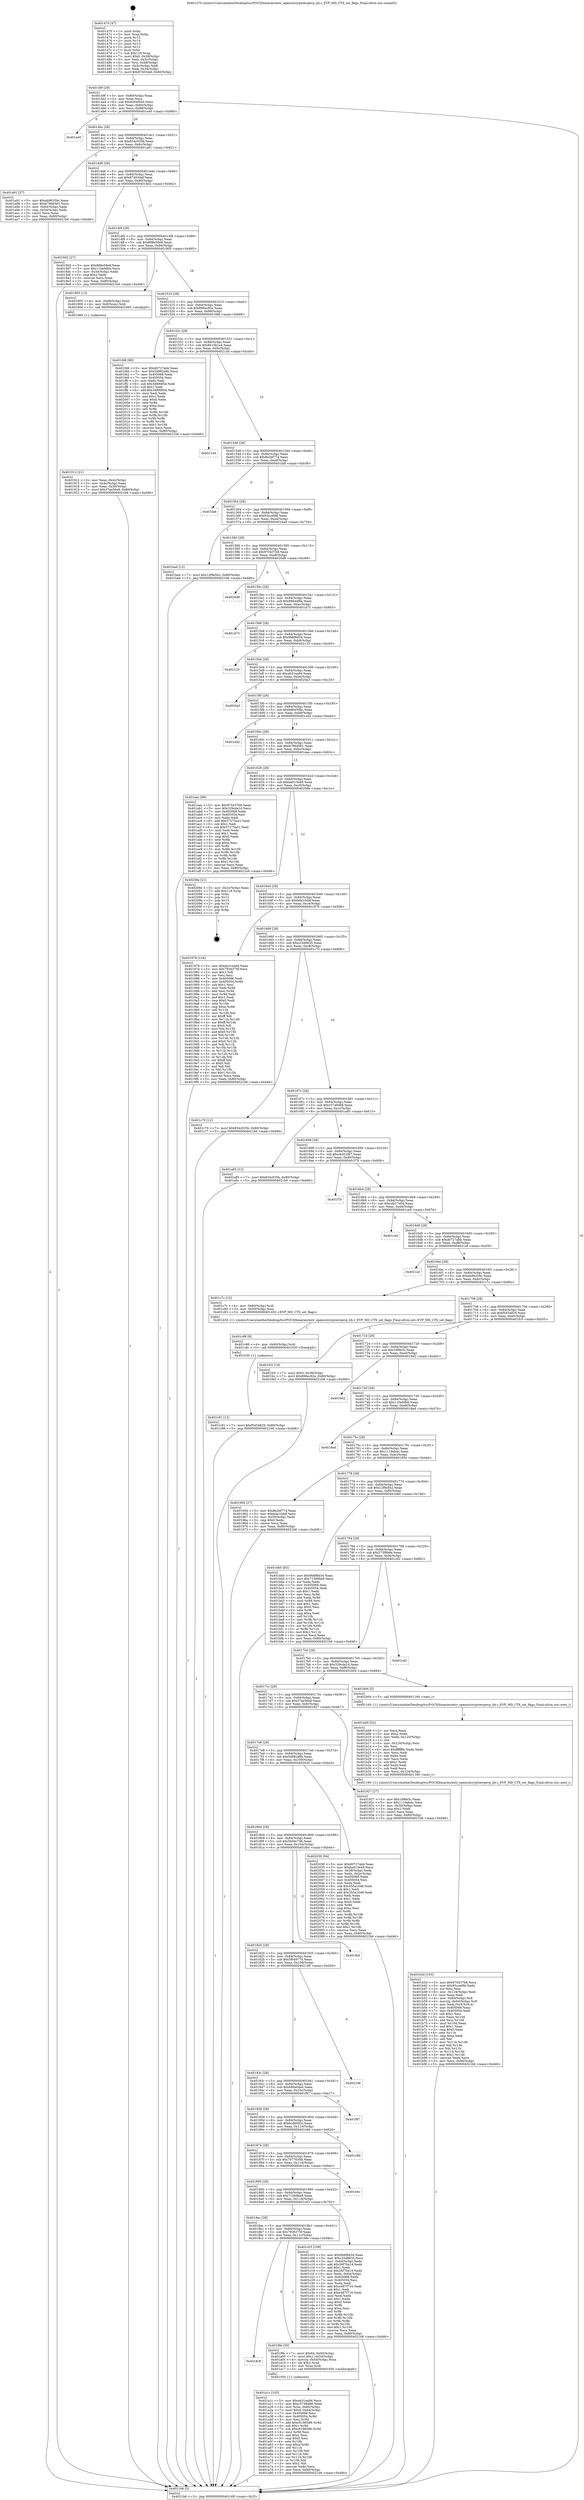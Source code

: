 digraph "0x401470" {
  label = "0x401470 (/mnt/c/Users/mathe/Desktop/tcc/POCII/binaries/extr_opensslcryptoevpevp_lib.c_EVP_MD_CTX_set_flags_Final-ollvm.out::main(0))"
  labelloc = "t"
  node[shape=record]

  Entry [label="",width=0.3,height=0.3,shape=circle,fillcolor=black,style=filled]
  "0x40149f" [label="{
     0x40149f [29]\l
     | [instrs]\l
     &nbsp;&nbsp;0x40149f \<+3\>: mov -0x80(%rbp),%eax\l
     &nbsp;&nbsp;0x4014a2 \<+2\>: mov %eax,%ecx\l
     &nbsp;&nbsp;0x4014a4 \<+6\>: sub $0x8264f5e0,%ecx\l
     &nbsp;&nbsp;0x4014aa \<+6\>: mov %eax,-0x84(%rbp)\l
     &nbsp;&nbsp;0x4014b0 \<+6\>: mov %ecx,-0x88(%rbp)\l
     &nbsp;&nbsp;0x4014b6 \<+6\>: je 0000000000401e40 \<main+0x9d0\>\l
  }"]
  "0x401e40" [label="{
     0x401e40\l
  }", style=dashed]
  "0x4014bc" [label="{
     0x4014bc [28]\l
     | [instrs]\l
     &nbsp;&nbsp;0x4014bc \<+5\>: jmp 00000000004014c1 \<main+0x51\>\l
     &nbsp;&nbsp;0x4014c1 \<+6\>: mov -0x84(%rbp),%eax\l
     &nbsp;&nbsp;0x4014c7 \<+5\>: sub $0x834c035b,%eax\l
     &nbsp;&nbsp;0x4014cc \<+6\>: mov %eax,-0x8c(%rbp)\l
     &nbsp;&nbsp;0x4014d2 \<+6\>: je 0000000000401a91 \<main+0x621\>\l
  }"]
  Exit [label="",width=0.3,height=0.3,shape=circle,fillcolor=black,style=filled,peripheries=2]
  "0x401a91" [label="{
     0x401a91 [27]\l
     | [instrs]\l
     &nbsp;&nbsp;0x401a91 \<+5\>: mov $0xeb99259c,%eax\l
     &nbsp;&nbsp;0x401a96 \<+5\>: mov $0xb796d561,%ecx\l
     &nbsp;&nbsp;0x401a9b \<+3\>: mov -0x64(%rbp),%edx\l
     &nbsp;&nbsp;0x401a9e \<+3\>: cmp -0x54(%rbp),%edx\l
     &nbsp;&nbsp;0x401aa1 \<+3\>: cmovl %ecx,%eax\l
     &nbsp;&nbsp;0x401aa4 \<+3\>: mov %eax,-0x80(%rbp)\l
     &nbsp;&nbsp;0x401aa7 \<+5\>: jmp 00000000004021b6 \<main+0xd46\>\l
  }"]
  "0x4014d8" [label="{
     0x4014d8 [28]\l
     | [instrs]\l
     &nbsp;&nbsp;0x4014d8 \<+5\>: jmp 00000000004014dd \<main+0x6d\>\l
     &nbsp;&nbsp;0x4014dd \<+6\>: mov -0x84(%rbp),%eax\l
     &nbsp;&nbsp;0x4014e3 \<+5\>: sub $0x874034ef,%eax\l
     &nbsp;&nbsp;0x4014e8 \<+6\>: mov %eax,-0x90(%rbp)\l
     &nbsp;&nbsp;0x4014ee \<+6\>: je 00000000004018d2 \<main+0x462\>\l
  }"]
  "0x401c91" [label="{
     0x401c91 [12]\l
     | [instrs]\l
     &nbsp;&nbsp;0x401c91 \<+7\>: movl $0xf5454829,-0x80(%rbp)\l
     &nbsp;&nbsp;0x401c98 \<+5\>: jmp 00000000004021b6 \<main+0xd46\>\l
  }"]
  "0x4018d2" [label="{
     0x4018d2 [27]\l
     | [instrs]\l
     &nbsp;&nbsp;0x4018d2 \<+5\>: mov $0x888e58e8,%eax\l
     &nbsp;&nbsp;0x4018d7 \<+5\>: mov $0x110e9dbb,%ecx\l
     &nbsp;&nbsp;0x4018dc \<+3\>: mov -0x34(%rbp),%edx\l
     &nbsp;&nbsp;0x4018df \<+3\>: cmp $0x2,%edx\l
     &nbsp;&nbsp;0x4018e2 \<+3\>: cmovne %ecx,%eax\l
     &nbsp;&nbsp;0x4018e5 \<+3\>: mov %eax,-0x80(%rbp)\l
     &nbsp;&nbsp;0x4018e8 \<+5\>: jmp 00000000004021b6 \<main+0xd46\>\l
  }"]
  "0x4014f4" [label="{
     0x4014f4 [28]\l
     | [instrs]\l
     &nbsp;&nbsp;0x4014f4 \<+5\>: jmp 00000000004014f9 \<main+0x89\>\l
     &nbsp;&nbsp;0x4014f9 \<+6\>: mov -0x84(%rbp),%eax\l
     &nbsp;&nbsp;0x4014ff \<+5\>: sub $0x888e58e8,%eax\l
     &nbsp;&nbsp;0x401504 \<+6\>: mov %eax,-0x94(%rbp)\l
     &nbsp;&nbsp;0x40150a \<+6\>: je 0000000000401905 \<main+0x495\>\l
  }"]
  "0x4021b6" [label="{
     0x4021b6 [5]\l
     | [instrs]\l
     &nbsp;&nbsp;0x4021b6 \<+5\>: jmp 000000000040149f \<main+0x2f\>\l
  }"]
  "0x401470" [label="{
     0x401470 [47]\l
     | [instrs]\l
     &nbsp;&nbsp;0x401470 \<+1\>: push %rbp\l
     &nbsp;&nbsp;0x401471 \<+3\>: mov %rsp,%rbp\l
     &nbsp;&nbsp;0x401474 \<+2\>: push %r15\l
     &nbsp;&nbsp;0x401476 \<+2\>: push %r14\l
     &nbsp;&nbsp;0x401478 \<+2\>: push %r13\l
     &nbsp;&nbsp;0x40147a \<+2\>: push %r12\l
     &nbsp;&nbsp;0x40147c \<+1\>: push %rbx\l
     &nbsp;&nbsp;0x40147d \<+7\>: sub $0x118,%rsp\l
     &nbsp;&nbsp;0x401484 \<+7\>: movl $0x0,-0x38(%rbp)\l
     &nbsp;&nbsp;0x40148b \<+3\>: mov %edi,-0x3c(%rbp)\l
     &nbsp;&nbsp;0x40148e \<+4\>: mov %rsi,-0x48(%rbp)\l
     &nbsp;&nbsp;0x401492 \<+3\>: mov -0x3c(%rbp),%edi\l
     &nbsp;&nbsp;0x401495 \<+3\>: mov %edi,-0x34(%rbp)\l
     &nbsp;&nbsp;0x401498 \<+7\>: movl $0x874034ef,-0x80(%rbp)\l
  }"]
  "0x401c88" [label="{
     0x401c88 [9]\l
     | [instrs]\l
     &nbsp;&nbsp;0x401c88 \<+4\>: mov -0x60(%rbp),%rdi\l
     &nbsp;&nbsp;0x401c8c \<+5\>: call 0000000000401030 \<free@plt\>\l
     | [calls]\l
     &nbsp;&nbsp;0x401030 \{1\} (unknown)\l
  }"]
  "0x401905" [label="{
     0x401905 [13]\l
     | [instrs]\l
     &nbsp;&nbsp;0x401905 \<+4\>: mov -0x48(%rbp),%rax\l
     &nbsp;&nbsp;0x401909 \<+4\>: mov 0x8(%rax),%rdi\l
     &nbsp;&nbsp;0x40190d \<+5\>: call 0000000000401060 \<atoi@plt\>\l
     | [calls]\l
     &nbsp;&nbsp;0x401060 \{1\} (unknown)\l
  }"]
  "0x401510" [label="{
     0x401510 [28]\l
     | [instrs]\l
     &nbsp;&nbsp;0x401510 \<+5\>: jmp 0000000000401515 \<main+0xa5\>\l
     &nbsp;&nbsp;0x401515 \<+6\>: mov -0x84(%rbp),%eax\l
     &nbsp;&nbsp;0x40151b \<+5\>: sub $0x896ec92e,%eax\l
     &nbsp;&nbsp;0x401520 \<+6\>: mov %eax,-0x98(%rbp)\l
     &nbsp;&nbsp;0x401526 \<+6\>: je 0000000000401fd8 \<main+0xb68\>\l
  }"]
  "0x401912" [label="{
     0x401912 [21]\l
     | [instrs]\l
     &nbsp;&nbsp;0x401912 \<+3\>: mov %eax,-0x4c(%rbp)\l
     &nbsp;&nbsp;0x401915 \<+3\>: mov -0x4c(%rbp),%eax\l
     &nbsp;&nbsp;0x401918 \<+3\>: mov %eax,-0x30(%rbp)\l
     &nbsp;&nbsp;0x40191b \<+7\>: movl $0x37ae56a9,-0x80(%rbp)\l
     &nbsp;&nbsp;0x401922 \<+5\>: jmp 00000000004021b6 \<main+0xd46\>\l
  }"]
  "0x401b3d" [label="{
     0x401b3d [103]\l
     | [instrs]\l
     &nbsp;&nbsp;0x401b3d \<+5\>: mov $0x970437b8,%ecx\l
     &nbsp;&nbsp;0x401b42 \<+5\>: mov $0x93cce0fd,%edx\l
     &nbsp;&nbsp;0x401b47 \<+2\>: xor %esi,%esi\l
     &nbsp;&nbsp;0x401b49 \<+6\>: mov -0x124(%rbp),%edi\l
     &nbsp;&nbsp;0x401b4f \<+3\>: imul %eax,%edi\l
     &nbsp;&nbsp;0x401b52 \<+4\>: mov -0x60(%rbp),%r8\l
     &nbsp;&nbsp;0x401b56 \<+4\>: movslq -0x64(%rbp),%r9\l
     &nbsp;&nbsp;0x401b5a \<+4\>: mov %edi,(%r8,%r9,4)\l
     &nbsp;&nbsp;0x401b5e \<+7\>: mov 0x405068,%eax\l
     &nbsp;&nbsp;0x401b65 \<+7\>: mov 0x405054,%edi\l
     &nbsp;&nbsp;0x401b6c \<+3\>: sub $0x1,%esi\l
     &nbsp;&nbsp;0x401b6f \<+3\>: mov %eax,%r10d\l
     &nbsp;&nbsp;0x401b72 \<+3\>: add %esi,%r10d\l
     &nbsp;&nbsp;0x401b75 \<+4\>: imul %r10d,%eax\l
     &nbsp;&nbsp;0x401b79 \<+3\>: and $0x1,%eax\l
     &nbsp;&nbsp;0x401b7c \<+3\>: cmp $0x0,%eax\l
     &nbsp;&nbsp;0x401b7f \<+4\>: sete %r11b\l
     &nbsp;&nbsp;0x401b83 \<+3\>: cmp $0xa,%edi\l
     &nbsp;&nbsp;0x401b86 \<+3\>: setl %bl\l
     &nbsp;&nbsp;0x401b89 \<+3\>: mov %r11b,%r14b\l
     &nbsp;&nbsp;0x401b8c \<+3\>: and %bl,%r14b\l
     &nbsp;&nbsp;0x401b8f \<+3\>: xor %bl,%r11b\l
     &nbsp;&nbsp;0x401b92 \<+3\>: or %r11b,%r14b\l
     &nbsp;&nbsp;0x401b95 \<+4\>: test $0x1,%r14b\l
     &nbsp;&nbsp;0x401b99 \<+3\>: cmovne %edx,%ecx\l
     &nbsp;&nbsp;0x401b9c \<+3\>: mov %ecx,-0x80(%rbp)\l
     &nbsp;&nbsp;0x401b9f \<+5\>: jmp 00000000004021b6 \<main+0xd46\>\l
  }"]
  "0x401fd8" [label="{
     0x401fd8 [88]\l
     | [instrs]\l
     &nbsp;&nbsp;0x401fd8 \<+5\>: mov $0xd0727abb,%eax\l
     &nbsp;&nbsp;0x401fdd \<+5\>: mov $0x54982a8b,%ecx\l
     &nbsp;&nbsp;0x401fe2 \<+7\>: mov 0x405068,%edx\l
     &nbsp;&nbsp;0x401fe9 \<+7\>: mov 0x405054,%esi\l
     &nbsp;&nbsp;0x401ff0 \<+2\>: mov %edx,%edi\l
     &nbsp;&nbsp;0x401ff2 \<+6\>: sub $0x34f0685d,%edi\l
     &nbsp;&nbsp;0x401ff8 \<+3\>: sub $0x1,%edi\l
     &nbsp;&nbsp;0x401ffb \<+6\>: add $0x34f0685d,%edi\l
     &nbsp;&nbsp;0x402001 \<+3\>: imul %edi,%edx\l
     &nbsp;&nbsp;0x402004 \<+3\>: and $0x1,%edx\l
     &nbsp;&nbsp;0x402007 \<+3\>: cmp $0x0,%edx\l
     &nbsp;&nbsp;0x40200a \<+4\>: sete %r8b\l
     &nbsp;&nbsp;0x40200e \<+3\>: cmp $0xa,%esi\l
     &nbsp;&nbsp;0x402011 \<+4\>: setl %r9b\l
     &nbsp;&nbsp;0x402015 \<+3\>: mov %r8b,%r10b\l
     &nbsp;&nbsp;0x402018 \<+3\>: and %r9b,%r10b\l
     &nbsp;&nbsp;0x40201b \<+3\>: xor %r9b,%r8b\l
     &nbsp;&nbsp;0x40201e \<+3\>: or %r8b,%r10b\l
     &nbsp;&nbsp;0x402021 \<+4\>: test $0x1,%r10b\l
     &nbsp;&nbsp;0x402025 \<+3\>: cmovne %ecx,%eax\l
     &nbsp;&nbsp;0x402028 \<+3\>: mov %eax,-0x80(%rbp)\l
     &nbsp;&nbsp;0x40202b \<+5\>: jmp 00000000004021b6 \<main+0xd46\>\l
  }"]
  "0x40152c" [label="{
     0x40152c [28]\l
     | [instrs]\l
     &nbsp;&nbsp;0x40152c \<+5\>: jmp 0000000000401531 \<main+0xc1\>\l
     &nbsp;&nbsp;0x401531 \<+6\>: mov -0x84(%rbp),%eax\l
     &nbsp;&nbsp;0x401537 \<+5\>: sub $0x8b10b1e4,%eax\l
     &nbsp;&nbsp;0x40153c \<+6\>: mov %eax,-0x9c(%rbp)\l
     &nbsp;&nbsp;0x401542 \<+6\>: je 0000000000402144 \<main+0xcd4\>\l
  }"]
  "0x401b09" [label="{
     0x401b09 [52]\l
     | [instrs]\l
     &nbsp;&nbsp;0x401b09 \<+2\>: xor %ecx,%ecx\l
     &nbsp;&nbsp;0x401b0b \<+5\>: mov $0x2,%edx\l
     &nbsp;&nbsp;0x401b10 \<+6\>: mov %edx,-0x120(%rbp)\l
     &nbsp;&nbsp;0x401b16 \<+1\>: cltd\l
     &nbsp;&nbsp;0x401b17 \<+6\>: mov -0x120(%rbp),%esi\l
     &nbsp;&nbsp;0x401b1d \<+2\>: idiv %esi\l
     &nbsp;&nbsp;0x401b1f \<+6\>: imul $0xfffffffe,%edx,%edx\l
     &nbsp;&nbsp;0x401b25 \<+2\>: mov %ecx,%edi\l
     &nbsp;&nbsp;0x401b27 \<+2\>: sub %edx,%edi\l
     &nbsp;&nbsp;0x401b29 \<+2\>: mov %ecx,%edx\l
     &nbsp;&nbsp;0x401b2b \<+3\>: sub $0x1,%edx\l
     &nbsp;&nbsp;0x401b2e \<+2\>: add %edx,%edi\l
     &nbsp;&nbsp;0x401b30 \<+2\>: sub %edi,%ecx\l
     &nbsp;&nbsp;0x401b32 \<+6\>: mov %ecx,-0x124(%rbp)\l
     &nbsp;&nbsp;0x401b38 \<+5\>: call 0000000000401160 \<next_i\>\l
     | [calls]\l
     &nbsp;&nbsp;0x401160 \{1\} (/mnt/c/Users/mathe/Desktop/tcc/POCII/binaries/extr_opensslcryptoevpevp_lib.c_EVP_MD_CTX_set_flags_Final-ollvm.out::next_i)\l
  }"]
  "0x402144" [label="{
     0x402144\l
  }", style=dashed]
  "0x401548" [label="{
     0x401548 [28]\l
     | [instrs]\l
     &nbsp;&nbsp;0x401548 \<+5\>: jmp 000000000040154d \<main+0xdd\>\l
     &nbsp;&nbsp;0x40154d \<+6\>: mov -0x84(%rbp),%eax\l
     &nbsp;&nbsp;0x401553 \<+5\>: sub $0x8e2bf774,%eax\l
     &nbsp;&nbsp;0x401558 \<+6\>: mov %eax,-0xa0(%rbp)\l
     &nbsp;&nbsp;0x40155e \<+6\>: je 0000000000401fa8 \<main+0xb38\>\l
  }"]
  "0x401a1c" [label="{
     0x401a1c [105]\l
     | [instrs]\l
     &nbsp;&nbsp;0x401a1c \<+5\>: mov $0xab31ea94,%ecx\l
     &nbsp;&nbsp;0x401a21 \<+5\>: mov $0xc5748d88,%edx\l
     &nbsp;&nbsp;0x401a26 \<+4\>: mov %rax,-0x60(%rbp)\l
     &nbsp;&nbsp;0x401a2a \<+7\>: movl $0x0,-0x64(%rbp)\l
     &nbsp;&nbsp;0x401a31 \<+7\>: mov 0x405068,%esi\l
     &nbsp;&nbsp;0x401a38 \<+8\>: mov 0x405054,%r8d\l
     &nbsp;&nbsp;0x401a40 \<+3\>: mov %esi,%r9d\l
     &nbsp;&nbsp;0x401a43 \<+7\>: add $0xc6196586,%r9d\l
     &nbsp;&nbsp;0x401a4a \<+4\>: sub $0x1,%r9d\l
     &nbsp;&nbsp;0x401a4e \<+7\>: sub $0xc6196586,%r9d\l
     &nbsp;&nbsp;0x401a55 \<+4\>: imul %r9d,%esi\l
     &nbsp;&nbsp;0x401a59 \<+3\>: and $0x1,%esi\l
     &nbsp;&nbsp;0x401a5c \<+3\>: cmp $0x0,%esi\l
     &nbsp;&nbsp;0x401a5f \<+4\>: sete %r10b\l
     &nbsp;&nbsp;0x401a63 \<+4\>: cmp $0xa,%r8d\l
     &nbsp;&nbsp;0x401a67 \<+4\>: setl %r11b\l
     &nbsp;&nbsp;0x401a6b \<+3\>: mov %r10b,%bl\l
     &nbsp;&nbsp;0x401a6e \<+3\>: and %r11b,%bl\l
     &nbsp;&nbsp;0x401a71 \<+3\>: xor %r11b,%r10b\l
     &nbsp;&nbsp;0x401a74 \<+3\>: or %r10b,%bl\l
     &nbsp;&nbsp;0x401a77 \<+3\>: test $0x1,%bl\l
     &nbsp;&nbsp;0x401a7a \<+3\>: cmovne %edx,%ecx\l
     &nbsp;&nbsp;0x401a7d \<+3\>: mov %ecx,-0x80(%rbp)\l
     &nbsp;&nbsp;0x401a80 \<+5\>: jmp 00000000004021b6 \<main+0xd46\>\l
  }"]
  "0x401fa8" [label="{
     0x401fa8\l
  }", style=dashed]
  "0x401564" [label="{
     0x401564 [28]\l
     | [instrs]\l
     &nbsp;&nbsp;0x401564 \<+5\>: jmp 0000000000401569 \<main+0xf9\>\l
     &nbsp;&nbsp;0x401569 \<+6\>: mov -0x84(%rbp),%eax\l
     &nbsp;&nbsp;0x40156f \<+5\>: sub $0x93cce0fd,%eax\l
     &nbsp;&nbsp;0x401574 \<+6\>: mov %eax,-0xa4(%rbp)\l
     &nbsp;&nbsp;0x40157a \<+6\>: je 0000000000401ba4 \<main+0x734\>\l
  }"]
  "0x4018c8" [label="{
     0x4018c8\l
  }", style=dashed]
  "0x401ba4" [label="{
     0x401ba4 [12]\l
     | [instrs]\l
     &nbsp;&nbsp;0x401ba4 \<+7\>: movl $0x12f9e5b2,-0x80(%rbp)\l
     &nbsp;&nbsp;0x401bab \<+5\>: jmp 00000000004021b6 \<main+0xd46\>\l
  }"]
  "0x401580" [label="{
     0x401580 [28]\l
     | [instrs]\l
     &nbsp;&nbsp;0x401580 \<+5\>: jmp 0000000000401585 \<main+0x115\>\l
     &nbsp;&nbsp;0x401585 \<+6\>: mov -0x84(%rbp),%eax\l
     &nbsp;&nbsp;0x40158b \<+5\>: sub $0x970437b8,%eax\l
     &nbsp;&nbsp;0x401590 \<+6\>: mov %eax,-0xa8(%rbp)\l
     &nbsp;&nbsp;0x401596 \<+6\>: je 00000000004020d8 \<main+0xc68\>\l
  }"]
  "0x4019fe" [label="{
     0x4019fe [30]\l
     | [instrs]\l
     &nbsp;&nbsp;0x4019fe \<+7\>: movl $0x64,-0x50(%rbp)\l
     &nbsp;&nbsp;0x401a05 \<+7\>: movl $0x1,-0x54(%rbp)\l
     &nbsp;&nbsp;0x401a0c \<+4\>: movslq -0x54(%rbp),%rax\l
     &nbsp;&nbsp;0x401a10 \<+4\>: shl $0x2,%rax\l
     &nbsp;&nbsp;0x401a14 \<+3\>: mov %rax,%rdi\l
     &nbsp;&nbsp;0x401a17 \<+5\>: call 0000000000401050 \<malloc@plt\>\l
     | [calls]\l
     &nbsp;&nbsp;0x401050 \{1\} (unknown)\l
  }"]
  "0x4020d8" [label="{
     0x4020d8\l
  }", style=dashed]
  "0x40159c" [label="{
     0x40159c [28]\l
     | [instrs]\l
     &nbsp;&nbsp;0x40159c \<+5\>: jmp 00000000004015a1 \<main+0x131\>\l
     &nbsp;&nbsp;0x4015a1 \<+6\>: mov -0x84(%rbp),%eax\l
     &nbsp;&nbsp;0x4015a7 \<+5\>: sub $0x98644f6e,%eax\l
     &nbsp;&nbsp;0x4015ac \<+6\>: mov %eax,-0xac(%rbp)\l
     &nbsp;&nbsp;0x4015b2 \<+6\>: je 0000000000401d73 \<main+0x903\>\l
  }"]
  "0x4018ac" [label="{
     0x4018ac [28]\l
     | [instrs]\l
     &nbsp;&nbsp;0x4018ac \<+5\>: jmp 00000000004018b1 \<main+0x441\>\l
     &nbsp;&nbsp;0x4018b1 \<+6\>: mov -0x84(%rbp),%eax\l
     &nbsp;&nbsp;0x4018b7 \<+5\>: sub $0x7936375f,%eax\l
     &nbsp;&nbsp;0x4018bc \<+6\>: mov %eax,-0x11c(%rbp)\l
     &nbsp;&nbsp;0x4018c2 \<+6\>: je 00000000004019fe \<main+0x58e\>\l
  }"]
  "0x401d73" [label="{
     0x401d73\l
  }", style=dashed]
  "0x4015b8" [label="{
     0x4015b8 [28]\l
     | [instrs]\l
     &nbsp;&nbsp;0x4015b8 \<+5\>: jmp 00000000004015bd \<main+0x14d\>\l
     &nbsp;&nbsp;0x4015bd \<+6\>: mov -0x84(%rbp),%eax\l
     &nbsp;&nbsp;0x4015c3 \<+5\>: sub $0x9b6f8d34,%eax\l
     &nbsp;&nbsp;0x4015c8 \<+6\>: mov %eax,-0xb0(%rbp)\l
     &nbsp;&nbsp;0x4015ce \<+6\>: je 0000000000402125 \<main+0xcb5\>\l
  }"]
  "0x401c03" [label="{
     0x401c03 [109]\l
     | [instrs]\l
     &nbsp;&nbsp;0x401c03 \<+5\>: mov $0x9b6f8d34,%eax\l
     &nbsp;&nbsp;0x401c08 \<+5\>: mov $0xc25d8635,%ecx\l
     &nbsp;&nbsp;0x401c0d \<+3\>: mov -0x64(%rbp),%edx\l
     &nbsp;&nbsp;0x401c10 \<+6\>: add $0x26f70a14,%edx\l
     &nbsp;&nbsp;0x401c16 \<+3\>: add $0x1,%edx\l
     &nbsp;&nbsp;0x401c19 \<+6\>: sub $0x26f70a14,%edx\l
     &nbsp;&nbsp;0x401c1f \<+3\>: mov %edx,-0x64(%rbp)\l
     &nbsp;&nbsp;0x401c22 \<+7\>: mov 0x405068,%edx\l
     &nbsp;&nbsp;0x401c29 \<+7\>: mov 0x405054,%esi\l
     &nbsp;&nbsp;0x401c30 \<+2\>: mov %edx,%edi\l
     &nbsp;&nbsp;0x401c32 \<+6\>: add $0xe487f716,%edi\l
     &nbsp;&nbsp;0x401c38 \<+3\>: sub $0x1,%edi\l
     &nbsp;&nbsp;0x401c3b \<+6\>: sub $0xe487f716,%edi\l
     &nbsp;&nbsp;0x401c41 \<+3\>: imul %edi,%edx\l
     &nbsp;&nbsp;0x401c44 \<+3\>: and $0x1,%edx\l
     &nbsp;&nbsp;0x401c47 \<+3\>: cmp $0x0,%edx\l
     &nbsp;&nbsp;0x401c4a \<+4\>: sete %r8b\l
     &nbsp;&nbsp;0x401c4e \<+3\>: cmp $0xa,%esi\l
     &nbsp;&nbsp;0x401c51 \<+4\>: setl %r9b\l
     &nbsp;&nbsp;0x401c55 \<+3\>: mov %r8b,%r10b\l
     &nbsp;&nbsp;0x401c58 \<+3\>: and %r9b,%r10b\l
     &nbsp;&nbsp;0x401c5b \<+3\>: xor %r9b,%r8b\l
     &nbsp;&nbsp;0x401c5e \<+3\>: or %r8b,%r10b\l
     &nbsp;&nbsp;0x401c61 \<+4\>: test $0x1,%r10b\l
     &nbsp;&nbsp;0x401c65 \<+3\>: cmovne %ecx,%eax\l
     &nbsp;&nbsp;0x401c68 \<+3\>: mov %eax,-0x80(%rbp)\l
     &nbsp;&nbsp;0x401c6b \<+5\>: jmp 00000000004021b6 \<main+0xd46\>\l
  }"]
  "0x402125" [label="{
     0x402125\l
  }", style=dashed]
  "0x4015d4" [label="{
     0x4015d4 [28]\l
     | [instrs]\l
     &nbsp;&nbsp;0x4015d4 \<+5\>: jmp 00000000004015d9 \<main+0x169\>\l
     &nbsp;&nbsp;0x4015d9 \<+6\>: mov -0x84(%rbp),%eax\l
     &nbsp;&nbsp;0x4015df \<+5\>: sub $0xab31ea94,%eax\l
     &nbsp;&nbsp;0x4015e4 \<+6\>: mov %eax,-0xb4(%rbp)\l
     &nbsp;&nbsp;0x4015ea \<+6\>: je 00000000004020a3 \<main+0xc33\>\l
  }"]
  "0x401890" [label="{
     0x401890 [28]\l
     | [instrs]\l
     &nbsp;&nbsp;0x401890 \<+5\>: jmp 0000000000401895 \<main+0x425\>\l
     &nbsp;&nbsp;0x401895 \<+6\>: mov -0x84(%rbp),%eax\l
     &nbsp;&nbsp;0x40189b \<+5\>: sub $0x71569be9,%eax\l
     &nbsp;&nbsp;0x4018a0 \<+6\>: mov %eax,-0x118(%rbp)\l
     &nbsp;&nbsp;0x4018a6 \<+6\>: je 0000000000401c03 \<main+0x793\>\l
  }"]
  "0x4020a3" [label="{
     0x4020a3\l
  }", style=dashed]
  "0x4015f0" [label="{
     0x4015f0 [28]\l
     | [instrs]\l
     &nbsp;&nbsp;0x4015f0 \<+5\>: jmp 00000000004015f5 \<main+0x185\>\l
     &nbsp;&nbsp;0x4015f5 \<+6\>: mov -0x84(%rbp),%eax\l
     &nbsp;&nbsp;0x4015fb \<+5\>: sub $0xb66450bc,%eax\l
     &nbsp;&nbsp;0x401600 \<+6\>: mov %eax,-0xb8(%rbp)\l
     &nbsp;&nbsp;0x401606 \<+6\>: je 0000000000401ed2 \<main+0xa62\>\l
  }"]
  "0x401e4c" [label="{
     0x401e4c\l
  }", style=dashed]
  "0x401ed2" [label="{
     0x401ed2\l
  }", style=dashed]
  "0x40160c" [label="{
     0x40160c [28]\l
     | [instrs]\l
     &nbsp;&nbsp;0x40160c \<+5\>: jmp 0000000000401611 \<main+0x1a1\>\l
     &nbsp;&nbsp;0x401611 \<+6\>: mov -0x84(%rbp),%eax\l
     &nbsp;&nbsp;0x401617 \<+5\>: sub $0xb796d561,%eax\l
     &nbsp;&nbsp;0x40161c \<+6\>: mov %eax,-0xbc(%rbp)\l
     &nbsp;&nbsp;0x401622 \<+6\>: je 0000000000401aac \<main+0x63c\>\l
  }"]
  "0x401874" [label="{
     0x401874 [28]\l
     | [instrs]\l
     &nbsp;&nbsp;0x401874 \<+5\>: jmp 0000000000401879 \<main+0x409\>\l
     &nbsp;&nbsp;0x401879 \<+6\>: mov -0x84(%rbp),%eax\l
     &nbsp;&nbsp;0x40187f \<+5\>: sub $0x70776308,%eax\l
     &nbsp;&nbsp;0x401884 \<+6\>: mov %eax,-0x114(%rbp)\l
     &nbsp;&nbsp;0x40188a \<+6\>: je 0000000000401e4c \<main+0x9dc\>\l
  }"]
  "0x401aac" [label="{
     0x401aac [88]\l
     | [instrs]\l
     &nbsp;&nbsp;0x401aac \<+5\>: mov $0x970437b8,%eax\l
     &nbsp;&nbsp;0x401ab1 \<+5\>: mov $0x329cda1d,%ecx\l
     &nbsp;&nbsp;0x401ab6 \<+7\>: mov 0x405068,%edx\l
     &nbsp;&nbsp;0x401abd \<+7\>: mov 0x405054,%esi\l
     &nbsp;&nbsp;0x401ac4 \<+2\>: mov %edx,%edi\l
     &nbsp;&nbsp;0x401ac6 \<+6\>: add $0x57275a51,%edi\l
     &nbsp;&nbsp;0x401acc \<+3\>: sub $0x1,%edi\l
     &nbsp;&nbsp;0x401acf \<+6\>: sub $0x57275a51,%edi\l
     &nbsp;&nbsp;0x401ad5 \<+3\>: imul %edi,%edx\l
     &nbsp;&nbsp;0x401ad8 \<+3\>: and $0x1,%edx\l
     &nbsp;&nbsp;0x401adb \<+3\>: cmp $0x0,%edx\l
     &nbsp;&nbsp;0x401ade \<+4\>: sete %r8b\l
     &nbsp;&nbsp;0x401ae2 \<+3\>: cmp $0xa,%esi\l
     &nbsp;&nbsp;0x401ae5 \<+4\>: setl %r9b\l
     &nbsp;&nbsp;0x401ae9 \<+3\>: mov %r8b,%r10b\l
     &nbsp;&nbsp;0x401aec \<+3\>: and %r9b,%r10b\l
     &nbsp;&nbsp;0x401aef \<+3\>: xor %r9b,%r8b\l
     &nbsp;&nbsp;0x401af2 \<+3\>: or %r8b,%r10b\l
     &nbsp;&nbsp;0x401af5 \<+4\>: test $0x1,%r10b\l
     &nbsp;&nbsp;0x401af9 \<+3\>: cmovne %ecx,%eax\l
     &nbsp;&nbsp;0x401afc \<+3\>: mov %eax,-0x80(%rbp)\l
     &nbsp;&nbsp;0x401aff \<+5\>: jmp 00000000004021b6 \<main+0xd46\>\l
  }"]
  "0x401628" [label="{
     0x401628 [28]\l
     | [instrs]\l
     &nbsp;&nbsp;0x401628 \<+5\>: jmp 000000000040162d \<main+0x1bd\>\l
     &nbsp;&nbsp;0x40162d \<+6\>: mov -0x84(%rbp),%eax\l
     &nbsp;&nbsp;0x401633 \<+5\>: sub $0xba013e49,%eax\l
     &nbsp;&nbsp;0x401638 \<+6\>: mov %eax,-0xc0(%rbp)\l
     &nbsp;&nbsp;0x40163e \<+6\>: je 000000000040208e \<main+0xc1e\>\l
  }"]
  "0x401c9d" [label="{
     0x401c9d\l
  }", style=dashed]
  "0x40208e" [label="{
     0x40208e [21]\l
     | [instrs]\l
     &nbsp;&nbsp;0x40208e \<+3\>: mov -0x2c(%rbp),%eax\l
     &nbsp;&nbsp;0x402091 \<+7\>: add $0x118,%rsp\l
     &nbsp;&nbsp;0x402098 \<+1\>: pop %rbx\l
     &nbsp;&nbsp;0x402099 \<+2\>: pop %r12\l
     &nbsp;&nbsp;0x40209b \<+2\>: pop %r13\l
     &nbsp;&nbsp;0x40209d \<+2\>: pop %r14\l
     &nbsp;&nbsp;0x40209f \<+2\>: pop %r15\l
     &nbsp;&nbsp;0x4020a1 \<+1\>: pop %rbp\l
     &nbsp;&nbsp;0x4020a2 \<+1\>: ret\l
  }"]
  "0x401644" [label="{
     0x401644 [28]\l
     | [instrs]\l
     &nbsp;&nbsp;0x401644 \<+5\>: jmp 0000000000401649 \<main+0x1d9\>\l
     &nbsp;&nbsp;0x401649 \<+6\>: mov -0x84(%rbp),%eax\l
     &nbsp;&nbsp;0x40164f \<+5\>: sub $0xbda10ddf,%eax\l
     &nbsp;&nbsp;0x401654 \<+6\>: mov %eax,-0xc4(%rbp)\l
     &nbsp;&nbsp;0x40165a \<+6\>: je 0000000000401978 \<main+0x508\>\l
  }"]
  "0x401858" [label="{
     0x401858 [28]\l
     | [instrs]\l
     &nbsp;&nbsp;0x401858 \<+5\>: jmp 000000000040185d \<main+0x3ed\>\l
     &nbsp;&nbsp;0x40185d \<+6\>: mov -0x84(%rbp),%eax\l
     &nbsp;&nbsp;0x401863 \<+5\>: sub $0x6cd6092c,%eax\l
     &nbsp;&nbsp;0x401868 \<+6\>: mov %eax,-0x110(%rbp)\l
     &nbsp;&nbsp;0x40186e \<+6\>: je 0000000000401c9d \<main+0x82d\>\l
  }"]
  "0x401978" [label="{
     0x401978 [134]\l
     | [instrs]\l
     &nbsp;&nbsp;0x401978 \<+5\>: mov $0xab31ea94,%eax\l
     &nbsp;&nbsp;0x40197d \<+5\>: mov $0x7936375f,%ecx\l
     &nbsp;&nbsp;0x401982 \<+2\>: mov $0x1,%dl\l
     &nbsp;&nbsp;0x401984 \<+2\>: xor %esi,%esi\l
     &nbsp;&nbsp;0x401986 \<+7\>: mov 0x405068,%edi\l
     &nbsp;&nbsp;0x40198d \<+8\>: mov 0x405054,%r8d\l
     &nbsp;&nbsp;0x401995 \<+3\>: sub $0x1,%esi\l
     &nbsp;&nbsp;0x401998 \<+3\>: mov %edi,%r9d\l
     &nbsp;&nbsp;0x40199b \<+3\>: add %esi,%r9d\l
     &nbsp;&nbsp;0x40199e \<+4\>: imul %r9d,%edi\l
     &nbsp;&nbsp;0x4019a2 \<+3\>: and $0x1,%edi\l
     &nbsp;&nbsp;0x4019a5 \<+3\>: cmp $0x0,%edi\l
     &nbsp;&nbsp;0x4019a8 \<+4\>: sete %r10b\l
     &nbsp;&nbsp;0x4019ac \<+4\>: cmp $0xa,%r8d\l
     &nbsp;&nbsp;0x4019b0 \<+4\>: setl %r11b\l
     &nbsp;&nbsp;0x4019b4 \<+3\>: mov %r10b,%bl\l
     &nbsp;&nbsp;0x4019b7 \<+3\>: xor $0xff,%bl\l
     &nbsp;&nbsp;0x4019ba \<+3\>: mov %r11b,%r14b\l
     &nbsp;&nbsp;0x4019bd \<+4\>: xor $0xff,%r14b\l
     &nbsp;&nbsp;0x4019c1 \<+3\>: xor $0x0,%dl\l
     &nbsp;&nbsp;0x4019c4 \<+3\>: mov %bl,%r15b\l
     &nbsp;&nbsp;0x4019c7 \<+4\>: and $0x0,%r15b\l
     &nbsp;&nbsp;0x4019cb \<+3\>: and %dl,%r10b\l
     &nbsp;&nbsp;0x4019ce \<+3\>: mov %r14b,%r12b\l
     &nbsp;&nbsp;0x4019d1 \<+4\>: and $0x0,%r12b\l
     &nbsp;&nbsp;0x4019d5 \<+3\>: and %dl,%r11b\l
     &nbsp;&nbsp;0x4019d8 \<+3\>: or %r10b,%r15b\l
     &nbsp;&nbsp;0x4019db \<+3\>: or %r11b,%r12b\l
     &nbsp;&nbsp;0x4019de \<+3\>: xor %r12b,%r15b\l
     &nbsp;&nbsp;0x4019e1 \<+3\>: or %r14b,%bl\l
     &nbsp;&nbsp;0x4019e4 \<+3\>: xor $0xff,%bl\l
     &nbsp;&nbsp;0x4019e7 \<+3\>: or $0x0,%dl\l
     &nbsp;&nbsp;0x4019ea \<+2\>: and %dl,%bl\l
     &nbsp;&nbsp;0x4019ec \<+3\>: or %bl,%r15b\l
     &nbsp;&nbsp;0x4019ef \<+4\>: test $0x1,%r15b\l
     &nbsp;&nbsp;0x4019f3 \<+3\>: cmovne %ecx,%eax\l
     &nbsp;&nbsp;0x4019f6 \<+3\>: mov %eax,-0x80(%rbp)\l
     &nbsp;&nbsp;0x4019f9 \<+5\>: jmp 00000000004021b6 \<main+0xd46\>\l
  }"]
  "0x401660" [label="{
     0x401660 [28]\l
     | [instrs]\l
     &nbsp;&nbsp;0x401660 \<+5\>: jmp 0000000000401665 \<main+0x1f5\>\l
     &nbsp;&nbsp;0x401665 \<+6\>: mov -0x84(%rbp),%eax\l
     &nbsp;&nbsp;0x40166b \<+5\>: sub $0xc25d8635,%eax\l
     &nbsp;&nbsp;0x401670 \<+6\>: mov %eax,-0xc8(%rbp)\l
     &nbsp;&nbsp;0x401676 \<+6\>: je 0000000000401c70 \<main+0x800\>\l
  }"]
  "0x401f87" [label="{
     0x401f87\l
  }", style=dashed]
  "0x401c70" [label="{
     0x401c70 [12]\l
     | [instrs]\l
     &nbsp;&nbsp;0x401c70 \<+7\>: movl $0x834c035b,-0x80(%rbp)\l
     &nbsp;&nbsp;0x401c77 \<+5\>: jmp 00000000004021b6 \<main+0xd46\>\l
  }"]
  "0x40167c" [label="{
     0x40167c [28]\l
     | [instrs]\l
     &nbsp;&nbsp;0x40167c \<+5\>: jmp 0000000000401681 \<main+0x211\>\l
     &nbsp;&nbsp;0x401681 \<+6\>: mov -0x84(%rbp),%eax\l
     &nbsp;&nbsp;0x401687 \<+5\>: sub $0xc5748d88,%eax\l
     &nbsp;&nbsp;0x40168c \<+6\>: mov %eax,-0xcc(%rbp)\l
     &nbsp;&nbsp;0x401692 \<+6\>: je 0000000000401a85 \<main+0x615\>\l
  }"]
  "0x40183c" [label="{
     0x40183c [28]\l
     | [instrs]\l
     &nbsp;&nbsp;0x40183c \<+5\>: jmp 0000000000401841 \<main+0x3d1\>\l
     &nbsp;&nbsp;0x401841 \<+6\>: mov -0x84(%rbp),%eax\l
     &nbsp;&nbsp;0x401847 \<+5\>: sub $0x680e04a0,%eax\l
     &nbsp;&nbsp;0x40184c \<+6\>: mov %eax,-0x10c(%rbp)\l
     &nbsp;&nbsp;0x401852 \<+6\>: je 0000000000401f87 \<main+0xb17\>\l
  }"]
  "0x401a85" [label="{
     0x401a85 [12]\l
     | [instrs]\l
     &nbsp;&nbsp;0x401a85 \<+7\>: movl $0x834c035b,-0x80(%rbp)\l
     &nbsp;&nbsp;0x401a8c \<+5\>: jmp 00000000004021b6 \<main+0xd46\>\l
  }"]
  "0x401698" [label="{
     0x401698 [28]\l
     | [instrs]\l
     &nbsp;&nbsp;0x401698 \<+5\>: jmp 000000000040169d \<main+0x22d\>\l
     &nbsp;&nbsp;0x40169d \<+6\>: mov -0x84(%rbp),%eax\l
     &nbsp;&nbsp;0x4016a3 \<+5\>: sub $0xc6401f67,%eax\l
     &nbsp;&nbsp;0x4016a8 \<+6\>: mov %eax,-0xd0(%rbp)\l
     &nbsp;&nbsp;0x4016ae \<+6\>: je 0000000000401f7b \<main+0xb0b\>\l
  }"]
  "0x402196" [label="{
     0x402196\l
  }", style=dashed]
  "0x401f7b" [label="{
     0x401f7b\l
  }", style=dashed]
  "0x4016b4" [label="{
     0x4016b4 [28]\l
     | [instrs]\l
     &nbsp;&nbsp;0x4016b4 \<+5\>: jmp 00000000004016b9 \<main+0x249\>\l
     &nbsp;&nbsp;0x4016b9 \<+6\>: mov -0x84(%rbp),%eax\l
     &nbsp;&nbsp;0x4016bf \<+5\>: sub $0xceb17e04,%eax\l
     &nbsp;&nbsp;0x4016c4 \<+6\>: mov %eax,-0xd4(%rbp)\l
     &nbsp;&nbsp;0x4016ca \<+6\>: je 0000000000401ced \<main+0x87d\>\l
  }"]
  "0x401820" [label="{
     0x401820 [28]\l
     | [instrs]\l
     &nbsp;&nbsp;0x401820 \<+5\>: jmp 0000000000401825 \<main+0x3b5\>\l
     &nbsp;&nbsp;0x401825 \<+6\>: mov -0x84(%rbp),%eax\l
     &nbsp;&nbsp;0x40182b \<+5\>: sub $0x5f049770,%eax\l
     &nbsp;&nbsp;0x401830 \<+6\>: mov %eax,-0x108(%rbp)\l
     &nbsp;&nbsp;0x401836 \<+6\>: je 0000000000402196 \<main+0xd26\>\l
  }"]
  "0x401ced" [label="{
     0x401ced\l
  }", style=dashed]
  "0x4016d0" [label="{
     0x4016d0 [28]\l
     | [instrs]\l
     &nbsp;&nbsp;0x4016d0 \<+5\>: jmp 00000000004016d5 \<main+0x265\>\l
     &nbsp;&nbsp;0x4016d5 \<+6\>: mov -0x84(%rbp),%eax\l
     &nbsp;&nbsp;0x4016db \<+5\>: sub $0xd0727abb,%eax\l
     &nbsp;&nbsp;0x4016e0 \<+6\>: mov %eax,-0xd8(%rbp)\l
     &nbsp;&nbsp;0x4016e6 \<+6\>: je 00000000004021af \<main+0xd3f\>\l
  }"]
  "0x401fb4" [label="{
     0x401fb4\l
  }", style=dashed]
  "0x4021af" [label="{
     0x4021af\l
  }", style=dashed]
  "0x4016ec" [label="{
     0x4016ec [28]\l
     | [instrs]\l
     &nbsp;&nbsp;0x4016ec \<+5\>: jmp 00000000004016f1 \<main+0x281\>\l
     &nbsp;&nbsp;0x4016f1 \<+6\>: mov -0x84(%rbp),%eax\l
     &nbsp;&nbsp;0x4016f7 \<+5\>: sub $0xeb99259c,%eax\l
     &nbsp;&nbsp;0x4016fc \<+6\>: mov %eax,-0xdc(%rbp)\l
     &nbsp;&nbsp;0x401702 \<+6\>: je 0000000000401c7c \<main+0x80c\>\l
  }"]
  "0x401804" [label="{
     0x401804 [28]\l
     | [instrs]\l
     &nbsp;&nbsp;0x401804 \<+5\>: jmp 0000000000401809 \<main+0x399\>\l
     &nbsp;&nbsp;0x401809 \<+6\>: mov -0x84(%rbp),%eax\l
     &nbsp;&nbsp;0x40180f \<+5\>: sub $0x5b0dc746,%eax\l
     &nbsp;&nbsp;0x401814 \<+6\>: mov %eax,-0x104(%rbp)\l
     &nbsp;&nbsp;0x40181a \<+6\>: je 0000000000401fb4 \<main+0xb44\>\l
  }"]
  "0x401c7c" [label="{
     0x401c7c [12]\l
     | [instrs]\l
     &nbsp;&nbsp;0x401c7c \<+4\>: mov -0x60(%rbp),%rdi\l
     &nbsp;&nbsp;0x401c80 \<+3\>: mov -0x50(%rbp),%esi\l
     &nbsp;&nbsp;0x401c83 \<+5\>: call 0000000000401450 \<EVP_MD_CTX_set_flags\>\l
     | [calls]\l
     &nbsp;&nbsp;0x401450 \{1\} (/mnt/c/Users/mathe/Desktop/tcc/POCII/binaries/extr_opensslcryptoevpevp_lib.c_EVP_MD_CTX_set_flags_Final-ollvm.out::EVP_MD_CTX_set_flags)\l
  }"]
  "0x401708" [label="{
     0x401708 [28]\l
     | [instrs]\l
     &nbsp;&nbsp;0x401708 \<+5\>: jmp 000000000040170d \<main+0x29d\>\l
     &nbsp;&nbsp;0x40170d \<+6\>: mov -0x84(%rbp),%eax\l
     &nbsp;&nbsp;0x401713 \<+5\>: sub $0xf5454829,%eax\l
     &nbsp;&nbsp;0x401718 \<+6\>: mov %eax,-0xe0(%rbp)\l
     &nbsp;&nbsp;0x40171e \<+6\>: je 0000000000401fc5 \<main+0xb55\>\l
  }"]
  "0x402030" [label="{
     0x402030 [94]\l
     | [instrs]\l
     &nbsp;&nbsp;0x402030 \<+5\>: mov $0xd0727abb,%eax\l
     &nbsp;&nbsp;0x402035 \<+5\>: mov $0xba013e49,%ecx\l
     &nbsp;&nbsp;0x40203a \<+3\>: mov -0x38(%rbp),%edx\l
     &nbsp;&nbsp;0x40203d \<+3\>: mov %edx,-0x2c(%rbp)\l
     &nbsp;&nbsp;0x402040 \<+7\>: mov 0x405068,%edx\l
     &nbsp;&nbsp;0x402047 \<+7\>: mov 0x405054,%esi\l
     &nbsp;&nbsp;0x40204e \<+2\>: mov %edx,%edi\l
     &nbsp;&nbsp;0x402050 \<+6\>: sub $0x355a1648,%edi\l
     &nbsp;&nbsp;0x402056 \<+3\>: sub $0x1,%edi\l
     &nbsp;&nbsp;0x402059 \<+6\>: add $0x355a1648,%edi\l
     &nbsp;&nbsp;0x40205f \<+3\>: imul %edi,%edx\l
     &nbsp;&nbsp;0x402062 \<+3\>: and $0x1,%edx\l
     &nbsp;&nbsp;0x402065 \<+3\>: cmp $0x0,%edx\l
     &nbsp;&nbsp;0x402068 \<+4\>: sete %r8b\l
     &nbsp;&nbsp;0x40206c \<+3\>: cmp $0xa,%esi\l
     &nbsp;&nbsp;0x40206f \<+4\>: setl %r9b\l
     &nbsp;&nbsp;0x402073 \<+3\>: mov %r8b,%r10b\l
     &nbsp;&nbsp;0x402076 \<+3\>: and %r9b,%r10b\l
     &nbsp;&nbsp;0x402079 \<+3\>: xor %r9b,%r8b\l
     &nbsp;&nbsp;0x40207c \<+3\>: or %r8b,%r10b\l
     &nbsp;&nbsp;0x40207f \<+4\>: test $0x1,%r10b\l
     &nbsp;&nbsp;0x402083 \<+3\>: cmovne %ecx,%eax\l
     &nbsp;&nbsp;0x402086 \<+3\>: mov %eax,-0x80(%rbp)\l
     &nbsp;&nbsp;0x402089 \<+5\>: jmp 00000000004021b6 \<main+0xd46\>\l
  }"]
  "0x401fc5" [label="{
     0x401fc5 [19]\l
     | [instrs]\l
     &nbsp;&nbsp;0x401fc5 \<+7\>: movl $0x0,-0x38(%rbp)\l
     &nbsp;&nbsp;0x401fcc \<+7\>: movl $0x896ec92e,-0x80(%rbp)\l
     &nbsp;&nbsp;0x401fd3 \<+5\>: jmp 00000000004021b6 \<main+0xd46\>\l
  }"]
  "0x401724" [label="{
     0x401724 [28]\l
     | [instrs]\l
     &nbsp;&nbsp;0x401724 \<+5\>: jmp 0000000000401729 \<main+0x2b9\>\l
     &nbsp;&nbsp;0x401729 \<+6\>: mov -0x84(%rbp),%eax\l
     &nbsp;&nbsp;0x40172f \<+5\>: sub $0x199fe3c,%eax\l
     &nbsp;&nbsp;0x401734 \<+6\>: mov %eax,-0xe4(%rbp)\l
     &nbsp;&nbsp;0x40173a \<+6\>: je 0000000000401942 \<main+0x4d2\>\l
  }"]
  "0x4017e8" [label="{
     0x4017e8 [28]\l
     | [instrs]\l
     &nbsp;&nbsp;0x4017e8 \<+5\>: jmp 00000000004017ed \<main+0x37d\>\l
     &nbsp;&nbsp;0x4017ed \<+6\>: mov -0x84(%rbp),%eax\l
     &nbsp;&nbsp;0x4017f3 \<+5\>: sub $0x54982a8b,%eax\l
     &nbsp;&nbsp;0x4017f8 \<+6\>: mov %eax,-0x100(%rbp)\l
     &nbsp;&nbsp;0x4017fe \<+6\>: je 0000000000402030 \<main+0xbc0\>\l
  }"]
  "0x401942" [label="{
     0x401942\l
  }", style=dashed]
  "0x401740" [label="{
     0x401740 [28]\l
     | [instrs]\l
     &nbsp;&nbsp;0x401740 \<+5\>: jmp 0000000000401745 \<main+0x2d5\>\l
     &nbsp;&nbsp;0x401745 \<+6\>: mov -0x84(%rbp),%eax\l
     &nbsp;&nbsp;0x40174b \<+5\>: sub $0x110e9dbb,%eax\l
     &nbsp;&nbsp;0x401750 \<+6\>: mov %eax,-0xe8(%rbp)\l
     &nbsp;&nbsp;0x401756 \<+6\>: je 00000000004018ed \<main+0x47d\>\l
  }"]
  "0x401927" [label="{
     0x401927 [27]\l
     | [instrs]\l
     &nbsp;&nbsp;0x401927 \<+5\>: mov $0x199fe3c,%eax\l
     &nbsp;&nbsp;0x40192c \<+5\>: mov $0x1119abdc,%ecx\l
     &nbsp;&nbsp;0x401931 \<+3\>: mov -0x30(%rbp),%edx\l
     &nbsp;&nbsp;0x401934 \<+3\>: cmp $0x1,%edx\l
     &nbsp;&nbsp;0x401937 \<+3\>: cmovl %ecx,%eax\l
     &nbsp;&nbsp;0x40193a \<+3\>: mov %eax,-0x80(%rbp)\l
     &nbsp;&nbsp;0x40193d \<+5\>: jmp 00000000004021b6 \<main+0xd46\>\l
  }"]
  "0x4018ed" [label="{
     0x4018ed\l
  }", style=dashed]
  "0x40175c" [label="{
     0x40175c [28]\l
     | [instrs]\l
     &nbsp;&nbsp;0x40175c \<+5\>: jmp 0000000000401761 \<main+0x2f1\>\l
     &nbsp;&nbsp;0x401761 \<+6\>: mov -0x84(%rbp),%eax\l
     &nbsp;&nbsp;0x401767 \<+5\>: sub $0x1119abdc,%eax\l
     &nbsp;&nbsp;0x40176c \<+6\>: mov %eax,-0xec(%rbp)\l
     &nbsp;&nbsp;0x401772 \<+6\>: je 000000000040195d \<main+0x4ed\>\l
  }"]
  "0x4017cc" [label="{
     0x4017cc [28]\l
     | [instrs]\l
     &nbsp;&nbsp;0x4017cc \<+5\>: jmp 00000000004017d1 \<main+0x361\>\l
     &nbsp;&nbsp;0x4017d1 \<+6\>: mov -0x84(%rbp),%eax\l
     &nbsp;&nbsp;0x4017d7 \<+5\>: sub $0x37ae56a9,%eax\l
     &nbsp;&nbsp;0x4017dc \<+6\>: mov %eax,-0xfc(%rbp)\l
     &nbsp;&nbsp;0x4017e2 \<+6\>: je 0000000000401927 \<main+0x4b7\>\l
  }"]
  "0x40195d" [label="{
     0x40195d [27]\l
     | [instrs]\l
     &nbsp;&nbsp;0x40195d \<+5\>: mov $0x8e2bf774,%eax\l
     &nbsp;&nbsp;0x401962 \<+5\>: mov $0xbda10ddf,%ecx\l
     &nbsp;&nbsp;0x401967 \<+3\>: mov -0x30(%rbp),%edx\l
     &nbsp;&nbsp;0x40196a \<+3\>: cmp $0x0,%edx\l
     &nbsp;&nbsp;0x40196d \<+3\>: cmove %ecx,%eax\l
     &nbsp;&nbsp;0x401970 \<+3\>: mov %eax,-0x80(%rbp)\l
     &nbsp;&nbsp;0x401973 \<+5\>: jmp 00000000004021b6 \<main+0xd46\>\l
  }"]
  "0x401778" [label="{
     0x401778 [28]\l
     | [instrs]\l
     &nbsp;&nbsp;0x401778 \<+5\>: jmp 000000000040177d \<main+0x30d\>\l
     &nbsp;&nbsp;0x40177d \<+6\>: mov -0x84(%rbp),%eax\l
     &nbsp;&nbsp;0x401783 \<+5\>: sub $0x12f9e5b2,%eax\l
     &nbsp;&nbsp;0x401788 \<+6\>: mov %eax,-0xf0(%rbp)\l
     &nbsp;&nbsp;0x40178e \<+6\>: je 0000000000401bb0 \<main+0x740\>\l
  }"]
  "0x401b04" [label="{
     0x401b04 [5]\l
     | [instrs]\l
     &nbsp;&nbsp;0x401b04 \<+5\>: call 0000000000401160 \<next_i\>\l
     | [calls]\l
     &nbsp;&nbsp;0x401160 \{1\} (/mnt/c/Users/mathe/Desktop/tcc/POCII/binaries/extr_opensslcryptoevpevp_lib.c_EVP_MD_CTX_set_flags_Final-ollvm.out::next_i)\l
  }"]
  "0x401bb0" [label="{
     0x401bb0 [83]\l
     | [instrs]\l
     &nbsp;&nbsp;0x401bb0 \<+5\>: mov $0x9b6f8d34,%eax\l
     &nbsp;&nbsp;0x401bb5 \<+5\>: mov $0x71569be9,%ecx\l
     &nbsp;&nbsp;0x401bba \<+2\>: xor %edx,%edx\l
     &nbsp;&nbsp;0x401bbc \<+7\>: mov 0x405068,%esi\l
     &nbsp;&nbsp;0x401bc3 \<+7\>: mov 0x405054,%edi\l
     &nbsp;&nbsp;0x401bca \<+3\>: sub $0x1,%edx\l
     &nbsp;&nbsp;0x401bcd \<+3\>: mov %esi,%r8d\l
     &nbsp;&nbsp;0x401bd0 \<+3\>: add %edx,%r8d\l
     &nbsp;&nbsp;0x401bd3 \<+4\>: imul %r8d,%esi\l
     &nbsp;&nbsp;0x401bd7 \<+3\>: and $0x1,%esi\l
     &nbsp;&nbsp;0x401bda \<+3\>: cmp $0x0,%esi\l
     &nbsp;&nbsp;0x401bdd \<+4\>: sete %r9b\l
     &nbsp;&nbsp;0x401be1 \<+3\>: cmp $0xa,%edi\l
     &nbsp;&nbsp;0x401be4 \<+4\>: setl %r10b\l
     &nbsp;&nbsp;0x401be8 \<+3\>: mov %r9b,%r11b\l
     &nbsp;&nbsp;0x401beb \<+3\>: and %r10b,%r11b\l
     &nbsp;&nbsp;0x401bee \<+3\>: xor %r10b,%r9b\l
     &nbsp;&nbsp;0x401bf1 \<+3\>: or %r9b,%r11b\l
     &nbsp;&nbsp;0x401bf4 \<+4\>: test $0x1,%r11b\l
     &nbsp;&nbsp;0x401bf8 \<+3\>: cmovne %ecx,%eax\l
     &nbsp;&nbsp;0x401bfb \<+3\>: mov %eax,-0x80(%rbp)\l
     &nbsp;&nbsp;0x401bfe \<+5\>: jmp 00000000004021b6 \<main+0xd46\>\l
  }"]
  "0x401794" [label="{
     0x401794 [28]\l
     | [instrs]\l
     &nbsp;&nbsp;0x401794 \<+5\>: jmp 0000000000401799 \<main+0x329\>\l
     &nbsp;&nbsp;0x401799 \<+6\>: mov -0x84(%rbp),%eax\l
     &nbsp;&nbsp;0x40179f \<+5\>: sub $0x273f9b9a,%eax\l
     &nbsp;&nbsp;0x4017a4 \<+6\>: mov %eax,-0xf4(%rbp)\l
     &nbsp;&nbsp;0x4017aa \<+6\>: je 0000000000401cd2 \<main+0x862\>\l
  }"]
  "0x4017b0" [label="{
     0x4017b0 [28]\l
     | [instrs]\l
     &nbsp;&nbsp;0x4017b0 \<+5\>: jmp 00000000004017b5 \<main+0x345\>\l
     &nbsp;&nbsp;0x4017b5 \<+6\>: mov -0x84(%rbp),%eax\l
     &nbsp;&nbsp;0x4017bb \<+5\>: sub $0x329cda1d,%eax\l
     &nbsp;&nbsp;0x4017c0 \<+6\>: mov %eax,-0xf8(%rbp)\l
     &nbsp;&nbsp;0x4017c6 \<+6\>: je 0000000000401b04 \<main+0x694\>\l
  }"]
  "0x401cd2" [label="{
     0x401cd2\l
  }", style=dashed]
  Entry -> "0x401470" [label=" 1"]
  "0x40149f" -> "0x401e40" [label=" 0"]
  "0x40149f" -> "0x4014bc" [label=" 20"]
  "0x40208e" -> Exit [label=" 1"]
  "0x4014bc" -> "0x401a91" [label=" 2"]
  "0x4014bc" -> "0x4014d8" [label=" 18"]
  "0x402030" -> "0x4021b6" [label=" 1"]
  "0x4014d8" -> "0x4018d2" [label=" 1"]
  "0x4014d8" -> "0x4014f4" [label=" 17"]
  "0x4018d2" -> "0x4021b6" [label=" 1"]
  "0x401470" -> "0x40149f" [label=" 1"]
  "0x4021b6" -> "0x40149f" [label=" 19"]
  "0x401fd8" -> "0x4021b6" [label=" 1"]
  "0x4014f4" -> "0x401905" [label=" 1"]
  "0x4014f4" -> "0x401510" [label=" 16"]
  "0x401905" -> "0x401912" [label=" 1"]
  "0x401912" -> "0x4021b6" [label=" 1"]
  "0x401fc5" -> "0x4021b6" [label=" 1"]
  "0x401510" -> "0x401fd8" [label=" 1"]
  "0x401510" -> "0x40152c" [label=" 15"]
  "0x401c91" -> "0x4021b6" [label=" 1"]
  "0x40152c" -> "0x402144" [label=" 0"]
  "0x40152c" -> "0x401548" [label=" 15"]
  "0x401c88" -> "0x401c91" [label=" 1"]
  "0x401548" -> "0x401fa8" [label=" 0"]
  "0x401548" -> "0x401564" [label=" 15"]
  "0x401c7c" -> "0x401c88" [label=" 1"]
  "0x401564" -> "0x401ba4" [label=" 1"]
  "0x401564" -> "0x401580" [label=" 14"]
  "0x401c70" -> "0x4021b6" [label=" 1"]
  "0x401580" -> "0x4020d8" [label=" 0"]
  "0x401580" -> "0x40159c" [label=" 14"]
  "0x401c03" -> "0x4021b6" [label=" 1"]
  "0x40159c" -> "0x401d73" [label=" 0"]
  "0x40159c" -> "0x4015b8" [label=" 14"]
  "0x401ba4" -> "0x4021b6" [label=" 1"]
  "0x4015b8" -> "0x402125" [label=" 0"]
  "0x4015b8" -> "0x4015d4" [label=" 14"]
  "0x401b3d" -> "0x4021b6" [label=" 1"]
  "0x4015d4" -> "0x4020a3" [label=" 0"]
  "0x4015d4" -> "0x4015f0" [label=" 14"]
  "0x401b04" -> "0x401b09" [label=" 1"]
  "0x4015f0" -> "0x401ed2" [label=" 0"]
  "0x4015f0" -> "0x40160c" [label=" 14"]
  "0x401aac" -> "0x4021b6" [label=" 1"]
  "0x40160c" -> "0x401aac" [label=" 1"]
  "0x40160c" -> "0x401628" [label=" 13"]
  "0x401a85" -> "0x4021b6" [label=" 1"]
  "0x401628" -> "0x40208e" [label=" 1"]
  "0x401628" -> "0x401644" [label=" 12"]
  "0x401a1c" -> "0x4021b6" [label=" 1"]
  "0x401644" -> "0x401978" [label=" 1"]
  "0x401644" -> "0x401660" [label=" 11"]
  "0x4018ac" -> "0x4018c8" [label=" 0"]
  "0x401660" -> "0x401c70" [label=" 1"]
  "0x401660" -> "0x40167c" [label=" 10"]
  "0x4018ac" -> "0x4019fe" [label=" 1"]
  "0x40167c" -> "0x401a85" [label=" 1"]
  "0x40167c" -> "0x401698" [label=" 9"]
  "0x401890" -> "0x4018ac" [label=" 1"]
  "0x401698" -> "0x401f7b" [label=" 0"]
  "0x401698" -> "0x4016b4" [label=" 9"]
  "0x401890" -> "0x401c03" [label=" 1"]
  "0x4016b4" -> "0x401ced" [label=" 0"]
  "0x4016b4" -> "0x4016d0" [label=" 9"]
  "0x401874" -> "0x401890" [label=" 2"]
  "0x4016d0" -> "0x4021af" [label=" 0"]
  "0x4016d0" -> "0x4016ec" [label=" 9"]
  "0x401874" -> "0x401e4c" [label=" 0"]
  "0x4016ec" -> "0x401c7c" [label=" 1"]
  "0x4016ec" -> "0x401708" [label=" 8"]
  "0x401858" -> "0x401874" [label=" 2"]
  "0x401708" -> "0x401fc5" [label=" 1"]
  "0x401708" -> "0x401724" [label=" 7"]
  "0x401858" -> "0x401c9d" [label=" 0"]
  "0x401724" -> "0x401942" [label=" 0"]
  "0x401724" -> "0x401740" [label=" 7"]
  "0x40183c" -> "0x401858" [label=" 2"]
  "0x401740" -> "0x4018ed" [label=" 0"]
  "0x401740" -> "0x40175c" [label=" 7"]
  "0x40183c" -> "0x401f87" [label=" 0"]
  "0x40175c" -> "0x40195d" [label=" 1"]
  "0x40175c" -> "0x401778" [label=" 6"]
  "0x401820" -> "0x40183c" [label=" 2"]
  "0x401778" -> "0x401bb0" [label=" 1"]
  "0x401778" -> "0x401794" [label=" 5"]
  "0x401820" -> "0x402196" [label=" 0"]
  "0x401794" -> "0x401cd2" [label=" 0"]
  "0x401794" -> "0x4017b0" [label=" 5"]
  "0x401b09" -> "0x401b3d" [label=" 1"]
  "0x4017b0" -> "0x401b04" [label=" 1"]
  "0x4017b0" -> "0x4017cc" [label=" 4"]
  "0x401bb0" -> "0x4021b6" [label=" 1"]
  "0x4017cc" -> "0x401927" [label=" 1"]
  "0x4017cc" -> "0x4017e8" [label=" 3"]
  "0x401927" -> "0x4021b6" [label=" 1"]
  "0x40195d" -> "0x4021b6" [label=" 1"]
  "0x401978" -> "0x4021b6" [label=" 1"]
  "0x4019fe" -> "0x401a1c" [label=" 1"]
  "0x4017e8" -> "0x402030" [label=" 1"]
  "0x4017e8" -> "0x401804" [label=" 2"]
  "0x401a91" -> "0x4021b6" [label=" 2"]
  "0x401804" -> "0x401fb4" [label=" 0"]
  "0x401804" -> "0x401820" [label=" 2"]
}
